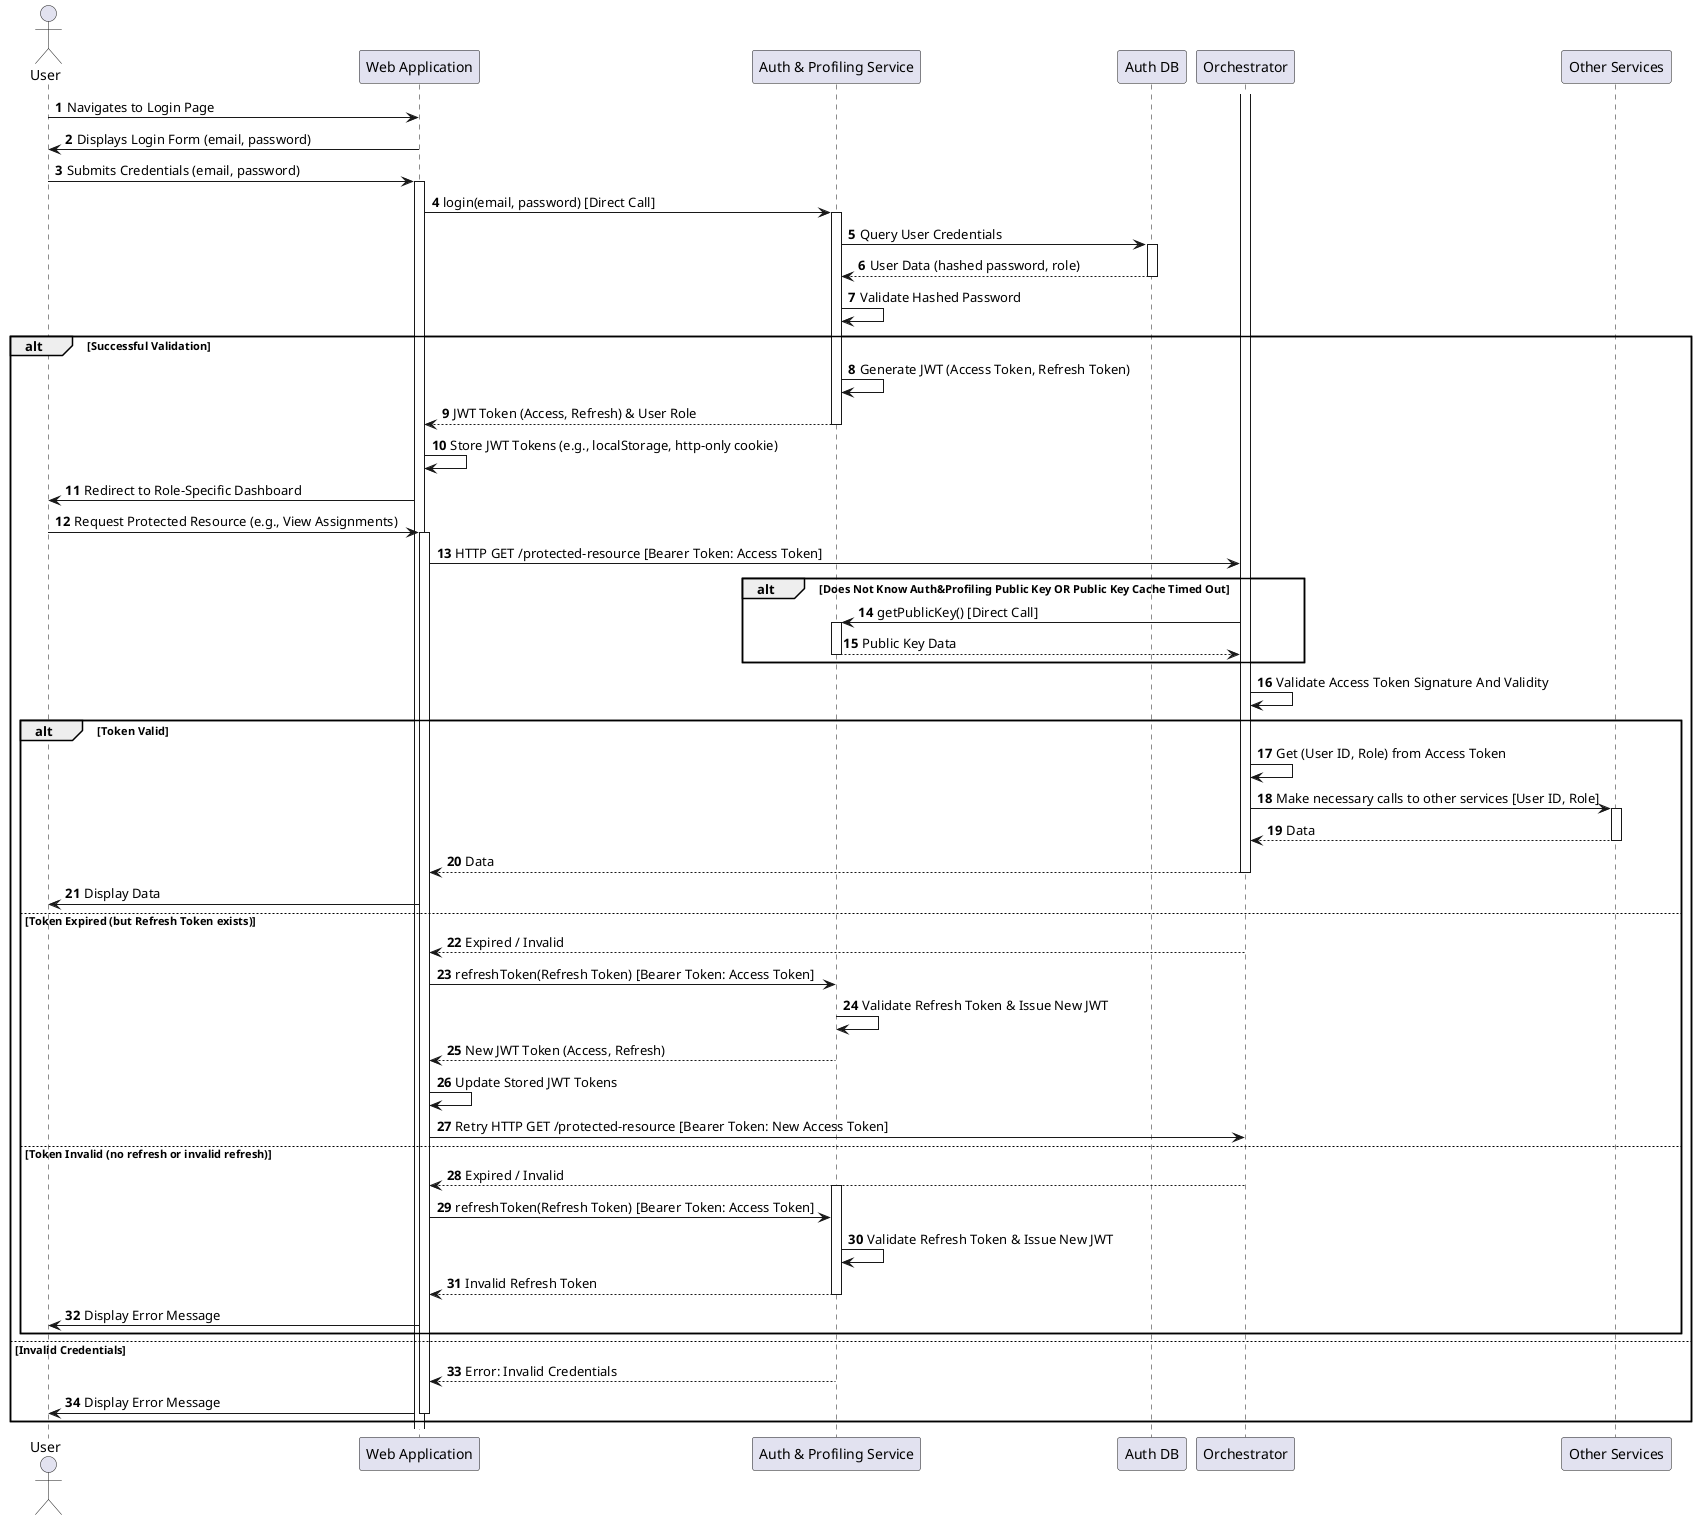 @startuml
autonumber
actor "User" as U
participant "Web Application" as WebApp
participant "Auth & Profiling Service" as Auth
participant "Auth DB" as AuthDB
participant "Orchestrator" as Orch
participant "Other Services" as OtherServices

U -> WebApp : Navigates to Login Page 
WebApp -> U : Displays Login Form (email, password) 
U -> WebApp : Submits Credentials (email, password) 

activate WebApp
WebApp -> Auth : login(email, password) [Direct Call]
activate Auth
Auth -> AuthDB : Query User Credentials
activate AuthDB
AuthDB --> Auth : User Data (hashed password, role)
deactivate AuthDB

Auth -> Auth : Validate Hashed Password
alt Successful Validation
  Auth -> Auth : Generate JWT (Access Token, Refresh Token)
  Auth --> WebApp : JWT Token (Access, Refresh) & User Role
  deactivate Auth
  WebApp -> WebApp : Store JWT Tokens (e.g., localStorage, http-only cookie)
  WebApp -> U : Redirect to Role-Specific Dashboard

  U -> WebApp : Request Protected Resource (e.g., View Assignments)
  activate WebApp
  WebApp -> Orch : HTTP GET /protected-resource [Bearer Token: Access Token]
  alt Does Not Know Auth&Profiling Public Key OR Public Key Cache Timed Out
    Orch -> Auth : getPublicKey() [Direct Call]
    activate Auth
    Auth --> Orch : Public Key Data
    deactivate Auth
  end

  activate Orch
  Orch -> Orch : Validate Access Token Signature And Validity
  alt Token Valid
    Orch -> Orch : Get (User ID, Role) from Access Token
    
    deactivate Auth
    Orch -> OtherServices : Make necessary calls to other services [User ID, Role]
    activate OtherServices
    OtherServices --> Orch : Data
    deactivate OtherServices
    Orch --> WebApp : Data
    deactivate Orch
    WebApp -> U : Display Data
  else Token Expired (but Refresh Token exists)
    Orch --> WebApp : Expired / Invalid
    WebApp -> Auth : refreshToken(Refresh Token) [Bearer Token: Access Token]
    Auth -> Auth : Validate Refresh Token & Issue New JWT
    Auth --> WebApp : New JWT Token (Access, Refresh)
    deactivate Auth
    WebApp -> WebApp : Update Stored JWT Tokens
    WebApp -> Orch : Retry HTTP GET /protected-resource [Bearer Token: New Access Token]
    ' Steps 15-20 would repeat for the retried request
  else Token Invalid (no refresh or invalid refresh)
    Orch --> WebApp : Expired / Invalid
    activate Auth
    WebApp -> Auth : refreshToken(Refresh Token) [Bearer Token: Access Token]
    Auth -> Auth : Validate Refresh Token & Issue New JWT
    Auth --> WebApp : Invalid Refresh Token
    deactivate Auth
    WebApp -> U : Display Error Message 
  end
else Invalid Credentials
  Auth --> WebApp : Error: Invalid Credentials 
  deactivate Auth
  WebApp -> U : Display Error Message
  deactivate WebApp
end
@enduml